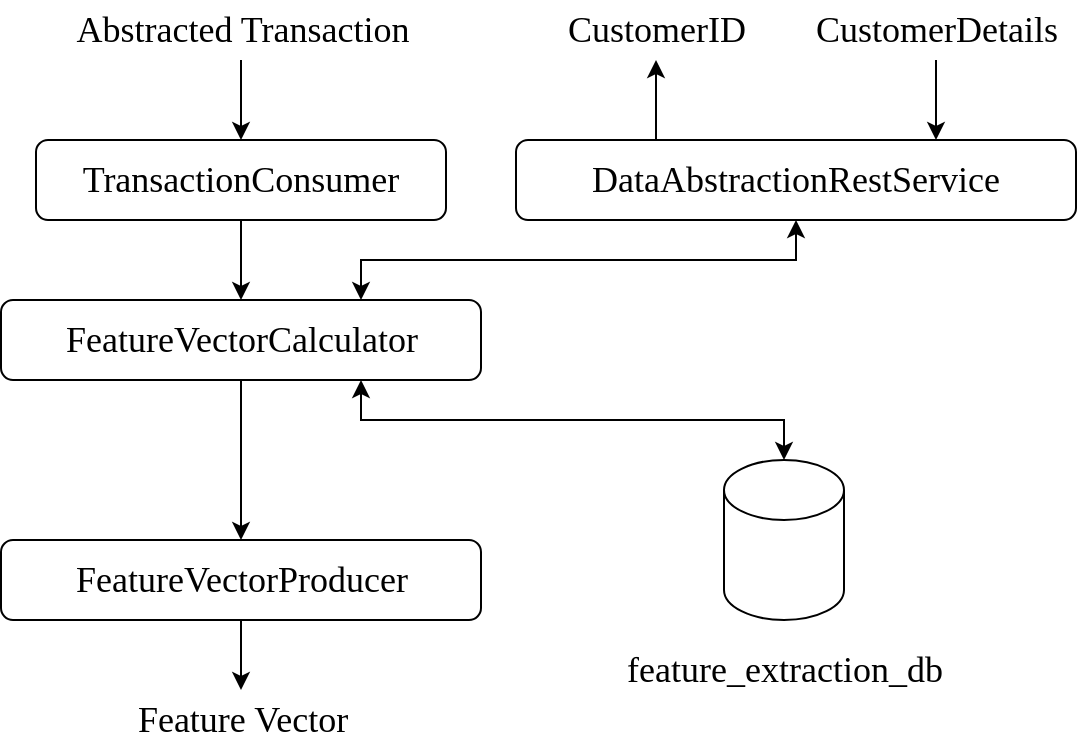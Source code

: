 <mxfile version="14.5.1" type="device"><diagram id="5YKMRdrRACwSiX21v_vY" name="Page-1"><mxGraphModel dx="1038" dy="636" grid="1" gridSize="10" guides="1" tooltips="1" connect="1" arrows="1" fold="1" page="1" pageScale="1" pageWidth="827" pageHeight="1169" math="0" shadow="0"><root><mxCell id="0"/><mxCell id="1" parent="0"/><mxCell id="71DrbT3OAOC2XSD0_25G-21" style="edgeStyle=orthogonalEdgeStyle;rounded=0;orthogonalLoop=1;jettySize=auto;html=1;exitX=0.5;exitY=1;exitDx=0;exitDy=0;entryX=0.5;entryY=0;entryDx=0;entryDy=0;fontSize=18;" edge="1" parent="1" source="71DrbT3OAOC2XSD0_25G-2" target="71DrbT3OAOC2XSD0_25G-6"><mxGeometry relative="1" as="geometry"/></mxCell><mxCell id="71DrbT3OAOC2XSD0_25G-2" value="TransactionConsumer" style="rounded=1;whiteSpace=wrap;html=1;strokeColor=#000000;strokeWidth=1;fontFamily=Ubuntu;fontSource=https://fonts.googleapis.com/css?family=Ubuntu;fontSize=18;fontColor=#000000;fillColor=none;" vertex="1" parent="1"><mxGeometry x="40" y="120" width="205" height="40" as="geometry"/></mxCell><mxCell id="71DrbT3OAOC2XSD0_25G-22" style="edgeStyle=orthogonalEdgeStyle;rounded=0;orthogonalLoop=1;jettySize=auto;html=1;exitX=0.75;exitY=0;exitDx=0;exitDy=0;fontSize=18;startArrow=classic;startFill=1;" edge="1" parent="1" source="71DrbT3OAOC2XSD0_25G-6" target="71DrbT3OAOC2XSD0_25G-10"><mxGeometry relative="1" as="geometry"/></mxCell><mxCell id="71DrbT3OAOC2XSD0_25G-23" style="edgeStyle=orthogonalEdgeStyle;rounded=0;orthogonalLoop=1;jettySize=auto;html=1;exitX=0.75;exitY=1;exitDx=0;exitDy=0;entryX=0.5;entryY=0;entryDx=0;entryDy=0;entryPerimeter=0;fontSize=18;startArrow=classic;startFill=1;" edge="1" parent="1" source="71DrbT3OAOC2XSD0_25G-6" target="71DrbT3OAOC2XSD0_25G-16"><mxGeometry relative="1" as="geometry"/></mxCell><mxCell id="71DrbT3OAOC2XSD0_25G-24" style="edgeStyle=orthogonalEdgeStyle;rounded=0;orthogonalLoop=1;jettySize=auto;html=1;exitX=0.5;exitY=1;exitDx=0;exitDy=0;fontSize=18;" edge="1" parent="1" source="71DrbT3OAOC2XSD0_25G-6" target="71DrbT3OAOC2XSD0_25G-12"><mxGeometry relative="1" as="geometry"/></mxCell><mxCell id="71DrbT3OAOC2XSD0_25G-6" value="FeatureVectorCalculator" style="rounded=1;whiteSpace=wrap;html=1;strokeColor=#000000;strokeWidth=1;fontFamily=Ubuntu;fontSource=https://fonts.googleapis.com/css?family=Ubuntu;fontSize=18;fontColor=#000000;fillColor=none;" vertex="1" parent="1"><mxGeometry x="22.5" y="200" width="240" height="40" as="geometry"/></mxCell><mxCell id="71DrbT3OAOC2XSD0_25G-9" style="edgeStyle=orthogonalEdgeStyle;rounded=0;orthogonalLoop=1;jettySize=auto;html=1;startArrow=none;startFill=0;strokeColor=#000000;fontFamily=Ubuntu;fontSource=https://fonts.googleapis.com/css?family=Ubuntu;fontSize=18;fontColor=#000000;exitX=0.25;exitY=0;exitDx=0;exitDy=0;" edge="1" parent="1" source="71DrbT3OAOC2XSD0_25G-10" target="71DrbT3OAOC2XSD0_25G-18"><mxGeometry relative="1" as="geometry"/></mxCell><mxCell id="71DrbT3OAOC2XSD0_25G-10" value="DataAbstractionRestService" style="rounded=1;whiteSpace=wrap;html=1;strokeColor=#000000;strokeWidth=1;fontFamily=Ubuntu;fontSource=https://fonts.googleapis.com/css?family=Ubuntu;fontSize=18;fontColor=#000000;fillColor=none;" vertex="1" parent="1"><mxGeometry x="280" y="120" width="280" height="40" as="geometry"/></mxCell><mxCell id="71DrbT3OAOC2XSD0_25G-11" style="edgeStyle=orthogonalEdgeStyle;rounded=0;orthogonalLoop=1;jettySize=auto;html=1;exitX=0.5;exitY=1;exitDx=0;exitDy=0;startArrow=none;startFill=0;strokeColor=#000000;fontFamily=Ubuntu;fontSource=https://fonts.googleapis.com/css?family=Ubuntu;fontSize=18;fontColor=#000000;" edge="1" parent="1" source="71DrbT3OAOC2XSD0_25G-12" target="71DrbT3OAOC2XSD0_25G-15"><mxGeometry relative="1" as="geometry"/></mxCell><mxCell id="71DrbT3OAOC2XSD0_25G-12" value="FeatureVectorProducer" style="rounded=1;whiteSpace=wrap;html=1;strokeColor=#000000;strokeWidth=1;fontFamily=Ubuntu;fontSource=https://fonts.googleapis.com/css?family=Ubuntu;fontSize=18;fontColor=#000000;fillColor=none;" vertex="1" parent="1"><mxGeometry x="22.5" y="320" width="240" height="40" as="geometry"/></mxCell><mxCell id="71DrbT3OAOC2XSD0_25G-13" style="edgeStyle=orthogonalEdgeStyle;rounded=0;orthogonalLoop=1;jettySize=auto;html=1;entryX=0.5;entryY=0;entryDx=0;entryDy=0;startArrow=none;startFill=0;strokeColor=#000000;fontFamily=Ubuntu;fontSource=https://fonts.googleapis.com/css?family=Ubuntu;fontSize=18;fontColor=#000000;" edge="1" parent="1" source="71DrbT3OAOC2XSD0_25G-14" target="71DrbT3OAOC2XSD0_25G-2"><mxGeometry relative="1" as="geometry"/></mxCell><mxCell id="71DrbT3OAOC2XSD0_25G-14" value="Abstracted Transaction" style="text;html=1;align=center;verticalAlign=middle;resizable=0;points=[];autosize=1;fontSize=18;fontFamily=Ubuntu;fontColor=#000000;" vertex="1" parent="1"><mxGeometry x="42.5" y="50" width="200" height="30" as="geometry"/></mxCell><mxCell id="71DrbT3OAOC2XSD0_25G-15" value="Feature Vector" style="text;html=1;align=center;verticalAlign=middle;resizable=0;points=[];autosize=1;fontSize=18;fontFamily=Ubuntu;fontColor=#000000;" vertex="1" parent="1"><mxGeometry x="72.5" y="395" width="140" height="30" as="geometry"/></mxCell><mxCell id="71DrbT3OAOC2XSD0_25G-16" value="" style="shape=cylinder3;whiteSpace=wrap;html=1;boundedLbl=1;backgroundOutline=1;size=15;strokeColor=#000000;strokeWidth=1;fillColor=none;fontFamily=Ubuntu;fontSource=https://fonts.googleapis.com/css?family=Ubuntu;fontSize=18;fontColor=#000000;" vertex="1" parent="1"><mxGeometry x="384" y="280" width="60" height="80" as="geometry"/></mxCell><mxCell id="71DrbT3OAOC2XSD0_25G-17" value="feature_extraction_db" style="text;html=1;align=center;verticalAlign=middle;resizable=0;points=[];autosize=1;fontSize=18;fontFamily=Ubuntu;fontColor=#000000;" vertex="1" parent="1"><mxGeometry x="314" y="370" width="200" height="30" as="geometry"/></mxCell><mxCell id="71DrbT3OAOC2XSD0_25G-18" value="CustomerID" style="text;html=1;align=center;verticalAlign=middle;resizable=0;points=[];autosize=1;fontSize=18;fontFamily=Ubuntu;fontColor=#000000;" vertex="1" parent="1"><mxGeometry x="295" y="50" width="110" height="30" as="geometry"/></mxCell><mxCell id="71DrbT3OAOC2XSD0_25G-20" style="edgeStyle=orthogonalEdgeStyle;rounded=0;orthogonalLoop=1;jettySize=auto;html=1;entryX=0.75;entryY=0;entryDx=0;entryDy=0;fontSize=18;" edge="1" parent="1" source="71DrbT3OAOC2XSD0_25G-19" target="71DrbT3OAOC2XSD0_25G-10"><mxGeometry relative="1" as="geometry"/></mxCell><mxCell id="71DrbT3OAOC2XSD0_25G-19" value="CustomerDetails" style="text;html=1;align=center;verticalAlign=middle;resizable=0;points=[];autosize=1;fontSize=18;fontFamily=Ubuntu;fontColor=#000000;" vertex="1" parent="1"><mxGeometry x="415" y="50" width="150" height="30" as="geometry"/></mxCell></root></mxGraphModel></diagram></mxfile>